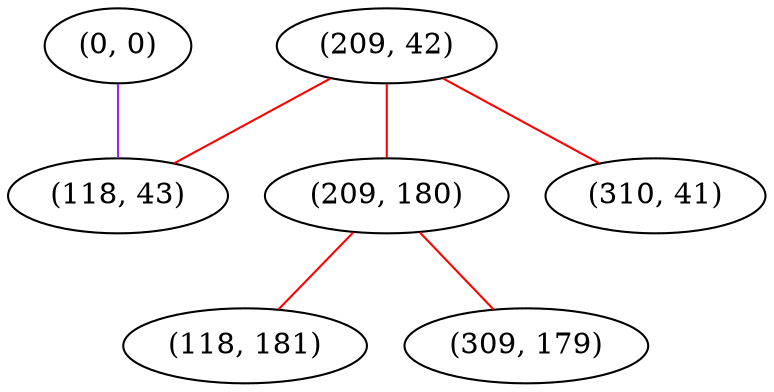 graph "" {
"(0, 0)";
"(209, 42)";
"(209, 180)";
"(310, 41)";
"(118, 43)";
"(118, 181)";
"(309, 179)";
"(0, 0)" -- "(118, 43)"  [color=purple, key=0, weight=4];
"(209, 42)" -- "(118, 43)"  [color=red, key=0, weight=1];
"(209, 42)" -- "(310, 41)"  [color=red, key=0, weight=1];
"(209, 42)" -- "(209, 180)"  [color=red, key=0, weight=1];
"(209, 180)" -- "(118, 181)"  [color=red, key=0, weight=1];
"(209, 180)" -- "(309, 179)"  [color=red, key=0, weight=1];
}
